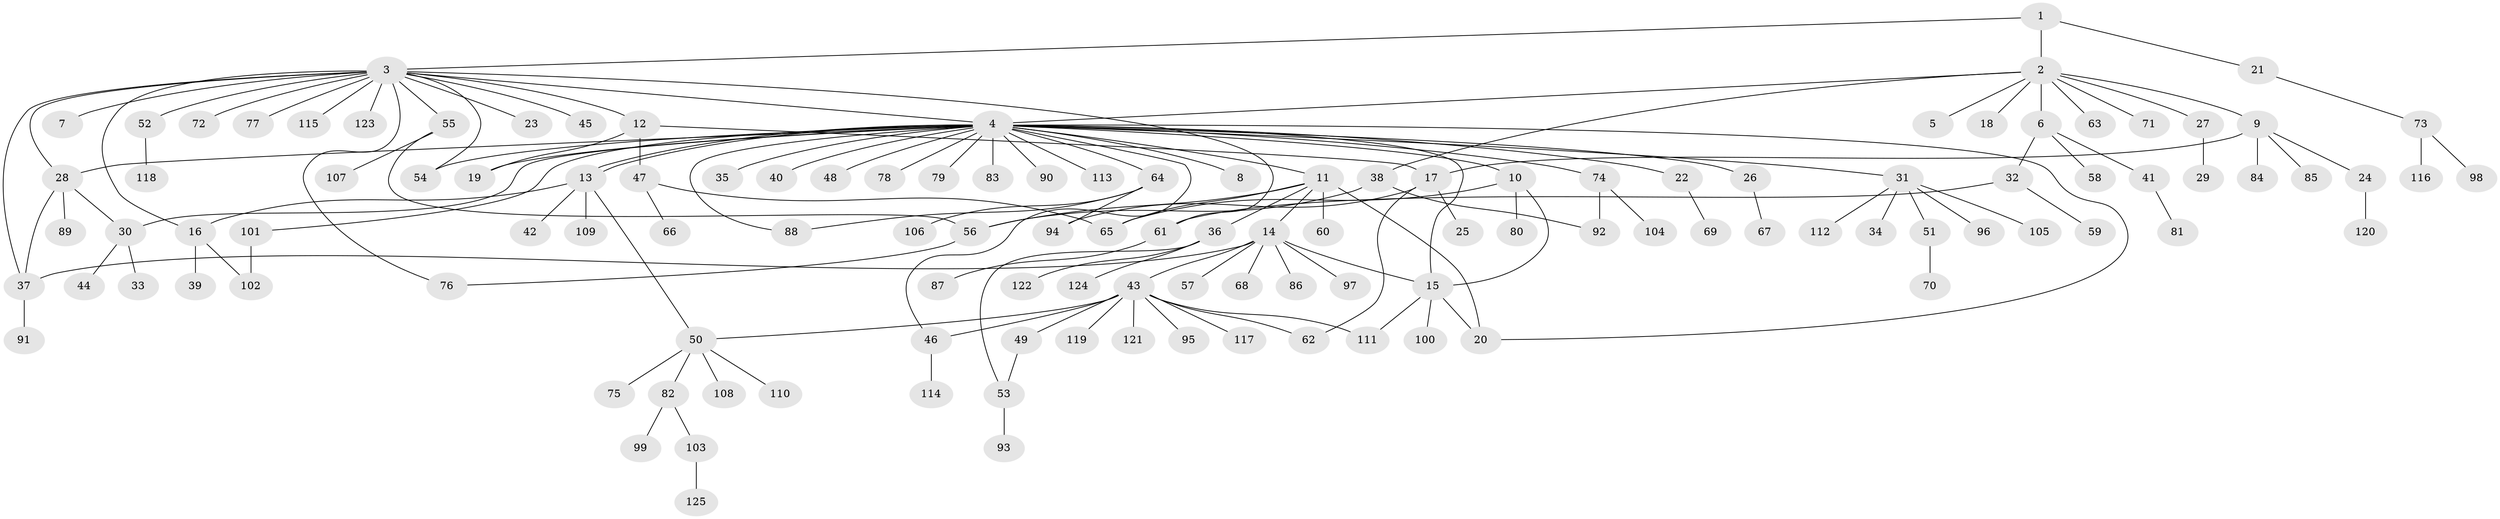 // coarse degree distribution, {4: 0.15789473684210525, 6: 0.05263157894736842, 10: 0.02631578947368421, 18: 0.02631578947368421, 3: 0.21052631578947367, 5: 0.02631578947368421, 1: 0.23684210526315788, 2: 0.2631578947368421}
// Generated by graph-tools (version 1.1) at 2025/50/03/04/25 22:50:18]
// undirected, 125 vertices, 153 edges
graph export_dot {
  node [color=gray90,style=filled];
  1;
  2;
  3;
  4;
  5;
  6;
  7;
  8;
  9;
  10;
  11;
  12;
  13;
  14;
  15;
  16;
  17;
  18;
  19;
  20;
  21;
  22;
  23;
  24;
  25;
  26;
  27;
  28;
  29;
  30;
  31;
  32;
  33;
  34;
  35;
  36;
  37;
  38;
  39;
  40;
  41;
  42;
  43;
  44;
  45;
  46;
  47;
  48;
  49;
  50;
  51;
  52;
  53;
  54;
  55;
  56;
  57;
  58;
  59;
  60;
  61;
  62;
  63;
  64;
  65;
  66;
  67;
  68;
  69;
  70;
  71;
  72;
  73;
  74;
  75;
  76;
  77;
  78;
  79;
  80;
  81;
  82;
  83;
  84;
  85;
  86;
  87;
  88;
  89;
  90;
  91;
  92;
  93;
  94;
  95;
  96;
  97;
  98;
  99;
  100;
  101;
  102;
  103;
  104;
  105;
  106;
  107;
  108;
  109;
  110;
  111;
  112;
  113;
  114;
  115;
  116;
  117;
  118;
  119;
  120;
  121;
  122;
  123;
  124;
  125;
  1 -- 2;
  1 -- 3;
  1 -- 21;
  2 -- 4;
  2 -- 5;
  2 -- 6;
  2 -- 9;
  2 -- 18;
  2 -- 27;
  2 -- 38;
  2 -- 63;
  2 -- 71;
  3 -- 4;
  3 -- 7;
  3 -- 12;
  3 -- 16;
  3 -- 23;
  3 -- 28;
  3 -- 37;
  3 -- 45;
  3 -- 52;
  3 -- 54;
  3 -- 55;
  3 -- 61;
  3 -- 72;
  3 -- 76;
  3 -- 77;
  3 -- 115;
  3 -- 123;
  4 -- 8;
  4 -- 10;
  4 -- 11;
  4 -- 13;
  4 -- 13;
  4 -- 15;
  4 -- 19;
  4 -- 20;
  4 -- 22;
  4 -- 26;
  4 -- 28;
  4 -- 30;
  4 -- 31;
  4 -- 35;
  4 -- 40;
  4 -- 46;
  4 -- 48;
  4 -- 54;
  4 -- 64;
  4 -- 74;
  4 -- 78;
  4 -- 79;
  4 -- 83;
  4 -- 88;
  4 -- 90;
  4 -- 101;
  4 -- 113;
  6 -- 32;
  6 -- 41;
  6 -- 58;
  9 -- 17;
  9 -- 24;
  9 -- 84;
  9 -- 85;
  10 -- 15;
  10 -- 65;
  10 -- 80;
  11 -- 14;
  11 -- 20;
  11 -- 36;
  11 -- 56;
  11 -- 60;
  11 -- 65;
  12 -- 17;
  12 -- 19;
  12 -- 47;
  13 -- 16;
  13 -- 42;
  13 -- 50;
  13 -- 109;
  14 -- 15;
  14 -- 37;
  14 -- 43;
  14 -- 57;
  14 -- 68;
  14 -- 86;
  14 -- 97;
  15 -- 20;
  15 -- 100;
  15 -- 111;
  16 -- 39;
  16 -- 102;
  17 -- 25;
  17 -- 62;
  17 -- 94;
  21 -- 73;
  22 -- 69;
  24 -- 120;
  26 -- 67;
  27 -- 29;
  28 -- 30;
  28 -- 37;
  28 -- 89;
  30 -- 33;
  30 -- 44;
  31 -- 34;
  31 -- 51;
  31 -- 96;
  31 -- 105;
  31 -- 112;
  32 -- 59;
  32 -- 61;
  36 -- 53;
  36 -- 122;
  36 -- 124;
  37 -- 91;
  38 -- 56;
  38 -- 92;
  41 -- 81;
  43 -- 46;
  43 -- 49;
  43 -- 50;
  43 -- 62;
  43 -- 95;
  43 -- 111;
  43 -- 117;
  43 -- 119;
  43 -- 121;
  46 -- 114;
  47 -- 65;
  47 -- 66;
  49 -- 53;
  50 -- 75;
  50 -- 82;
  50 -- 108;
  50 -- 110;
  51 -- 70;
  52 -- 118;
  53 -- 93;
  55 -- 56;
  55 -- 107;
  56 -- 76;
  61 -- 87;
  64 -- 88;
  64 -- 94;
  64 -- 106;
  73 -- 98;
  73 -- 116;
  74 -- 92;
  74 -- 104;
  82 -- 99;
  82 -- 103;
  101 -- 102;
  103 -- 125;
}
